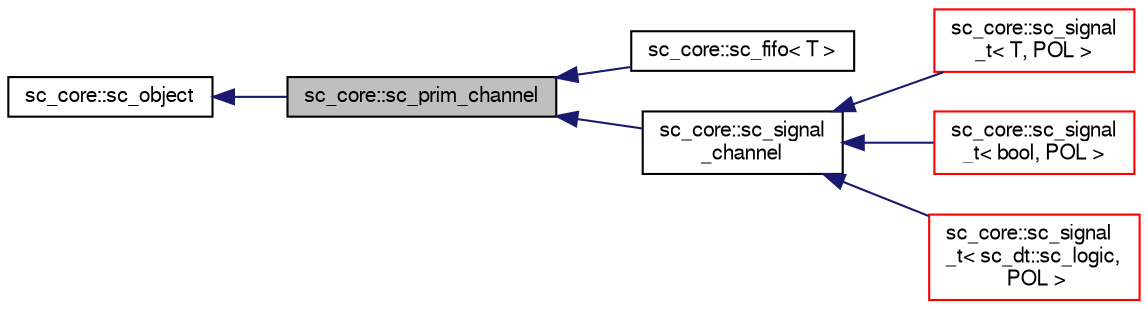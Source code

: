 digraph "sc_core::sc_prim_channel"
{
  edge [fontname="FreeSans",fontsize="10",labelfontname="FreeSans",labelfontsize="10"];
  node [fontname="FreeSans",fontsize="10",shape=record];
  rankdir="LR";
  Node0 [label="sc_core::sc_prim_channel",height=0.2,width=0.4,color="black", fillcolor="grey75", style="filled", fontcolor="black"];
  Node1 -> Node0 [dir="back",color="midnightblue",fontsize="10",style="solid",fontname="FreeSans"];
  Node1 [label="sc_core::sc_object",height=0.2,width=0.4,color="black", fillcolor="white", style="filled",URL="$a01884.html"];
  Node0 -> Node2 [dir="back",color="midnightblue",fontsize="10",style="solid",fontname="FreeSans"];
  Node2 [label="sc_core::sc_fifo\< T \>",height=0.2,width=0.4,color="black", fillcolor="white", style="filled",URL="$a01152.html"];
  Node0 -> Node3 [dir="back",color="midnightblue",fontsize="10",style="solid",fontname="FreeSans"];
  Node3 [label="sc_core::sc_signal\l_channel",height=0.2,width=0.4,color="black", fillcolor="white", style="filled",URL="$a01244.html"];
  Node3 -> Node4 [dir="back",color="midnightblue",fontsize="10",style="solid",fontname="FreeSans"];
  Node4 [label="sc_core::sc_signal\l_t\< T, POL \>",height=0.2,width=0.4,color="red", fillcolor="white", style="filled",URL="$a01248.html"];
  Node3 -> Node10 [dir="back",color="midnightblue",fontsize="10",style="solid",fontname="FreeSans"];
  Node10 [label="sc_core::sc_signal\l_t\< bool, POL \>",height=0.2,width=0.4,color="red", fillcolor="white", style="filled",URL="$a01248.html"];
  Node3 -> Node13 [dir="back",color="midnightblue",fontsize="10",style="solid",fontname="FreeSans"];
  Node13 [label="sc_core::sc_signal\l_t\< sc_dt::sc_logic,\l POL \>",height=0.2,width=0.4,color="red", fillcolor="white", style="filled",URL="$a01248.html"];
}
